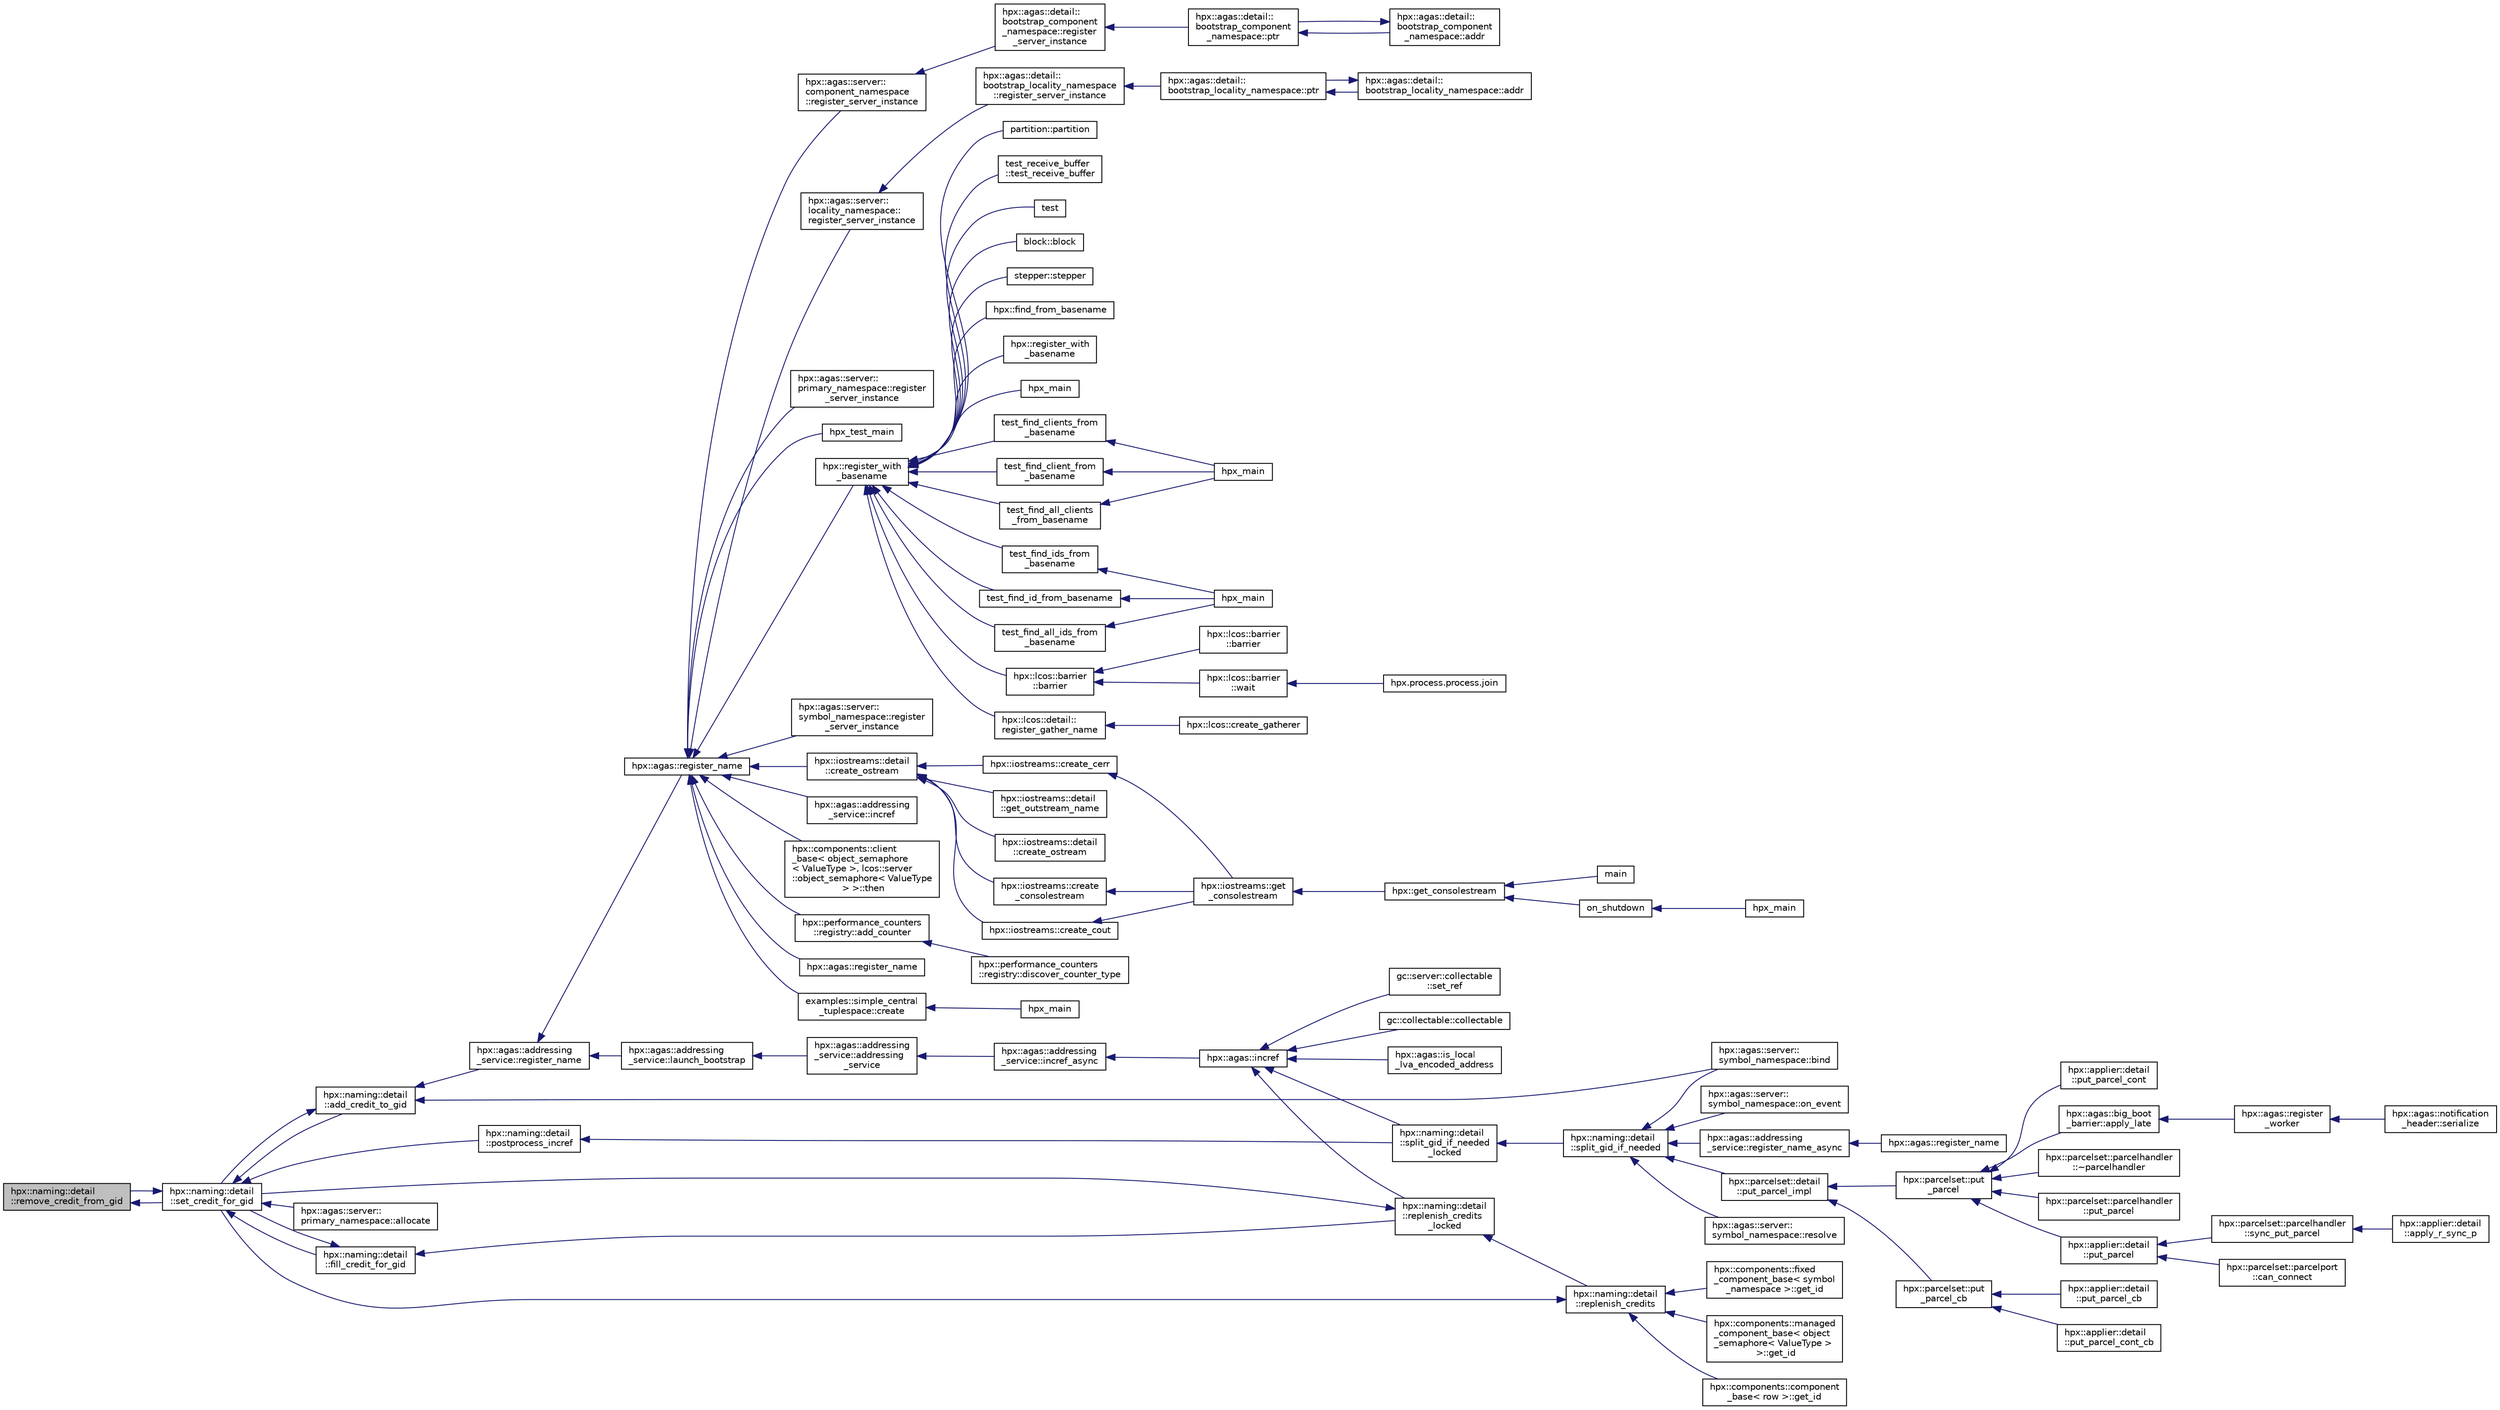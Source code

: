 digraph "hpx::naming::detail::remove_credit_from_gid"
{
  edge [fontname="Helvetica",fontsize="10",labelfontname="Helvetica",labelfontsize="10"];
  node [fontname="Helvetica",fontsize="10",shape=record];
  rankdir="LR";
  Node2459 [label="hpx::naming::detail\l::remove_credit_from_gid",height=0.2,width=0.4,color="black", fillcolor="grey75", style="filled", fontcolor="black"];
  Node2459 -> Node2460 [dir="back",color="midnightblue",fontsize="10",style="solid",fontname="Helvetica"];
  Node2460 [label="hpx::naming::detail\l::set_credit_for_gid",height=0.2,width=0.4,color="black", fillcolor="white", style="filled",URL="$d5/d18/namespacehpx_1_1naming_1_1detail.html#a87703193ff814a4e1c912e98e655ec51"];
  Node2460 -> Node2461 [dir="back",color="midnightblue",fontsize="10",style="solid",fontname="Helvetica"];
  Node2461 [label="hpx::naming::detail\l::postprocess_incref",height=0.2,width=0.4,color="black", fillcolor="white", style="filled",URL="$d5/d18/namespacehpx_1_1naming_1_1detail.html#a9d2708b2b1a4087d64195137b077ef1d"];
  Node2461 -> Node2462 [dir="back",color="midnightblue",fontsize="10",style="solid",fontname="Helvetica"];
  Node2462 [label="hpx::naming::detail\l::split_gid_if_needed\l_locked",height=0.2,width=0.4,color="black", fillcolor="white", style="filled",URL="$d5/d18/namespacehpx_1_1naming_1_1detail.html#a8a41d874bb719f702a76d483293d9d56"];
  Node2462 -> Node2463 [dir="back",color="midnightblue",fontsize="10",style="solid",fontname="Helvetica"];
  Node2463 [label="hpx::naming::detail\l::split_gid_if_needed",height=0.2,width=0.4,color="black", fillcolor="white", style="filled",URL="$d5/d18/namespacehpx_1_1naming_1_1detail.html#a106949fcb9087fb6bdca67d048d6568f"];
  Node2463 -> Node2464 [dir="back",color="midnightblue",fontsize="10",style="solid",fontname="Helvetica"];
  Node2464 [label="hpx::agas::addressing\l_service::register_name_async",height=0.2,width=0.4,color="black", fillcolor="white", style="filled",URL="$db/d58/structhpx_1_1agas_1_1addressing__service.html#adfd0ce835927a3c0396b6fc9e9fbb3cf"];
  Node2464 -> Node2465 [dir="back",color="midnightblue",fontsize="10",style="solid",fontname="Helvetica"];
  Node2465 [label="hpx::agas::register_name",height=0.2,width=0.4,color="black", fillcolor="white", style="filled",URL="$dc/d54/namespacehpx_1_1agas.html#adc43905ef74ad9948375f3948b64fc2f"];
  Node2463 -> Node2466 [dir="back",color="midnightblue",fontsize="10",style="solid",fontname="Helvetica"];
  Node2466 [label="hpx::parcelset::detail\l::put_parcel_impl",height=0.2,width=0.4,color="black", fillcolor="white", style="filled",URL="$dc/d4e/namespacehpx_1_1parcelset_1_1detail.html#a0dfe29365976960c7f5db6388e8ce603"];
  Node2466 -> Node2467 [dir="back",color="midnightblue",fontsize="10",style="solid",fontname="Helvetica"];
  Node2467 [label="hpx::parcelset::put\l_parcel",height=0.2,width=0.4,color="black", fillcolor="white", style="filled",URL="$d4/d41/namespacehpx_1_1parcelset.html#a53a9f5c6cf260dc8d06d194c96182b65"];
  Node2467 -> Node2468 [dir="back",color="midnightblue",fontsize="10",style="solid",fontname="Helvetica"];
  Node2468 [label="hpx::applier::detail\l::put_parcel",height=0.2,width=0.4,color="black", fillcolor="white", style="filled",URL="$d1/d2a/namespacehpx_1_1applier_1_1detail.html#a4d568b8071bb894a09fabfba232c2663"];
  Node2468 -> Node2469 [dir="back",color="midnightblue",fontsize="10",style="solid",fontname="Helvetica"];
  Node2469 [label="hpx::parcelset::parcelhandler\l::sync_put_parcel",height=0.2,width=0.4,color="black", fillcolor="white", style="filled",URL="$d4/d2f/classhpx_1_1parcelset_1_1parcelhandler.html#ad478f8b244ec822fcbcb84aa67b17497"];
  Node2469 -> Node2470 [dir="back",color="midnightblue",fontsize="10",style="solid",fontname="Helvetica"];
  Node2470 [label="hpx::applier::detail\l::apply_r_sync_p",height=0.2,width=0.4,color="black", fillcolor="white", style="filled",URL="$d1/d2a/namespacehpx_1_1applier_1_1detail.html#ab69485311adeb590afa621a4b4be595d"];
  Node2468 -> Node2471 [dir="back",color="midnightblue",fontsize="10",style="solid",fontname="Helvetica"];
  Node2471 [label="hpx::parcelset::parcelport\l::can_connect",height=0.2,width=0.4,color="black", fillcolor="white", style="filled",URL="$d9/d67/classhpx_1_1parcelset_1_1parcelport.html#a68bd6750625124e4de6309e74283a767"];
  Node2467 -> Node2472 [dir="back",color="midnightblue",fontsize="10",style="solid",fontname="Helvetica"];
  Node2472 [label="hpx::applier::detail\l::put_parcel_cont",height=0.2,width=0.4,color="black", fillcolor="white", style="filled",URL="$d1/d2a/namespacehpx_1_1applier_1_1detail.html#aa5119ce6a8f642d2bacf23dc42ade0f9"];
  Node2467 -> Node2473 [dir="back",color="midnightblue",fontsize="10",style="solid",fontname="Helvetica"];
  Node2473 [label="hpx::agas::big_boot\l_barrier::apply_late",height=0.2,width=0.4,color="black", fillcolor="white", style="filled",URL="$d8/db6/structhpx_1_1agas_1_1big__boot__barrier.html#a9148a04a25bea5a37d77b3ff20e1ebfb"];
  Node2473 -> Node2474 [dir="back",color="midnightblue",fontsize="10",style="solid",fontname="Helvetica"];
  Node2474 [label="hpx::agas::register\l_worker",height=0.2,width=0.4,color="black", fillcolor="white", style="filled",URL="$dc/d54/namespacehpx_1_1agas.html#a3c98dc053a97fca0f3f3b5719d9f8336"];
  Node2474 -> Node2475 [dir="back",color="midnightblue",fontsize="10",style="solid",fontname="Helvetica"];
  Node2475 [label="hpx::agas::notification\l_header::serialize",height=0.2,width=0.4,color="black", fillcolor="white", style="filled",URL="$de/dae/structhpx_1_1agas_1_1notification__header.html#aa028cf0e80baf9259523c340c4568634"];
  Node2467 -> Node2476 [dir="back",color="midnightblue",fontsize="10",style="solid",fontname="Helvetica"];
  Node2476 [label="hpx::parcelset::parcelhandler\l::~parcelhandler",height=0.2,width=0.4,color="black", fillcolor="white", style="filled",URL="$d4/d2f/classhpx_1_1parcelset_1_1parcelhandler.html#a938c1c4259b1be845dc0197465969a17"];
  Node2467 -> Node2477 [dir="back",color="midnightblue",fontsize="10",style="solid",fontname="Helvetica"];
  Node2477 [label="hpx::parcelset::parcelhandler\l::put_parcel",height=0.2,width=0.4,color="black", fillcolor="white", style="filled",URL="$d4/d2f/classhpx_1_1parcelset_1_1parcelhandler.html#aad45344f98c3f15456325c7270ae5ade"];
  Node2466 -> Node2478 [dir="back",color="midnightblue",fontsize="10",style="solid",fontname="Helvetica"];
  Node2478 [label="hpx::parcelset::put\l_parcel_cb",height=0.2,width=0.4,color="black", fillcolor="white", style="filled",URL="$d4/d41/namespacehpx_1_1parcelset.html#a44a60f48094a44cbb7f52b7807dc56ff"];
  Node2478 -> Node2479 [dir="back",color="midnightblue",fontsize="10",style="solid",fontname="Helvetica"];
  Node2479 [label="hpx::applier::detail\l::put_parcel_cb",height=0.2,width=0.4,color="black", fillcolor="white", style="filled",URL="$d1/d2a/namespacehpx_1_1applier_1_1detail.html#a96b7471f7a59fa4d3d298e562507c339"];
  Node2478 -> Node2480 [dir="back",color="midnightblue",fontsize="10",style="solid",fontname="Helvetica"];
  Node2480 [label="hpx::applier::detail\l::put_parcel_cont_cb",height=0.2,width=0.4,color="black", fillcolor="white", style="filled",URL="$d1/d2a/namespacehpx_1_1applier_1_1detail.html#acb5d7569cd53998c51e4b48f09d62e83"];
  Node2463 -> Node2481 [dir="back",color="midnightblue",fontsize="10",style="solid",fontname="Helvetica"];
  Node2481 [label="hpx::agas::server::\lsymbol_namespace::bind",height=0.2,width=0.4,color="black", fillcolor="white", style="filled",URL="$dc/da6/structhpx_1_1agas_1_1server_1_1symbol__namespace.html#a229ead0876ac8c5754793a2ca68de559"];
  Node2463 -> Node2482 [dir="back",color="midnightblue",fontsize="10",style="solid",fontname="Helvetica"];
  Node2482 [label="hpx::agas::server::\lsymbol_namespace::resolve",height=0.2,width=0.4,color="black", fillcolor="white", style="filled",URL="$dc/da6/structhpx_1_1agas_1_1server_1_1symbol__namespace.html#aec3fc24e40dc96142eb77537945e92d5"];
  Node2463 -> Node2483 [dir="back",color="midnightblue",fontsize="10",style="solid",fontname="Helvetica"];
  Node2483 [label="hpx::agas::server::\lsymbol_namespace::on_event",height=0.2,width=0.4,color="black", fillcolor="white", style="filled",URL="$dc/da6/structhpx_1_1agas_1_1server_1_1symbol__namespace.html#abbfcf18e8d40612e4fa618a39a2fc492"];
  Node2460 -> Node2484 [dir="back",color="midnightblue",fontsize="10",style="solid",fontname="Helvetica"];
  Node2484 [label="hpx::naming::detail\l::add_credit_to_gid",height=0.2,width=0.4,color="black", fillcolor="white", style="filled",URL="$d5/d18/namespacehpx_1_1naming_1_1detail.html#ab13848a91587535a393be4def980e832"];
  Node2484 -> Node2485 [dir="back",color="midnightblue",fontsize="10",style="solid",fontname="Helvetica"];
  Node2485 [label="hpx::agas::addressing\l_service::register_name",height=0.2,width=0.4,color="black", fillcolor="white", style="filled",URL="$db/d58/structhpx_1_1agas_1_1addressing__service.html#a5929d7fd681a5ed692bfbeaa503fc32d",tooltip="Register a global name with a global address (id) "];
  Node2485 -> Node2486 [dir="back",color="midnightblue",fontsize="10",style="solid",fontname="Helvetica"];
  Node2486 [label="hpx::agas::addressing\l_service::launch_bootstrap",height=0.2,width=0.4,color="black", fillcolor="white", style="filled",URL="$db/d58/structhpx_1_1agas_1_1addressing__service.html#a664380be3597d3ca31677b2ae5800e76"];
  Node2486 -> Node2487 [dir="back",color="midnightblue",fontsize="10",style="solid",fontname="Helvetica"];
  Node2487 [label="hpx::agas::addressing\l_service::addressing\l_service",height=0.2,width=0.4,color="black", fillcolor="white", style="filled",URL="$db/d58/structhpx_1_1agas_1_1addressing__service.html#a4cd885b12c530009f44f7372c197d54f"];
  Node2487 -> Node2488 [dir="back",color="midnightblue",fontsize="10",style="solid",fontname="Helvetica"];
  Node2488 [label="hpx::agas::addressing\l_service::incref_async",height=0.2,width=0.4,color="black", fillcolor="white", style="filled",URL="$db/d58/structhpx_1_1agas_1_1addressing__service.html#adae9df2634cf648f129f203c3678c1c1",tooltip="Increment the global reference count for the given id. "];
  Node2488 -> Node2489 [dir="back",color="midnightblue",fontsize="10",style="solid",fontname="Helvetica"];
  Node2489 [label="hpx::agas::incref",height=0.2,width=0.4,color="black", fillcolor="white", style="filled",URL="$dc/d54/namespacehpx_1_1agas.html#aad81d2ea721c1a5692e243ef07bf164f"];
  Node2489 -> Node2490 [dir="back",color="midnightblue",fontsize="10",style="solid",fontname="Helvetica"];
  Node2490 [label="hpx::agas::is_local\l_lva_encoded_address",height=0.2,width=0.4,color="black", fillcolor="white", style="filled",URL="$dc/d54/namespacehpx_1_1agas.html#abb5e5584ed3b536ace8e3f58415e24c2"];
  Node2489 -> Node2491 [dir="back",color="midnightblue",fontsize="10",style="solid",fontname="Helvetica"];
  Node2491 [label="gc::server::collectable\l::set_ref",height=0.2,width=0.4,color="black", fillcolor="white", style="filled",URL="$da/d76/structgc_1_1server_1_1collectable.html#a8e123e39f5a85da593dc15b5f872748d"];
  Node2489 -> Node2492 [dir="back",color="midnightblue",fontsize="10",style="solid",fontname="Helvetica"];
  Node2492 [label="gc::collectable::collectable",height=0.2,width=0.4,color="black", fillcolor="white", style="filled",URL="$da/d23/structgc_1_1collectable.html#a9ac791be34891330ff8192ac2ef68c7c"];
  Node2489 -> Node2462 [dir="back",color="midnightblue",fontsize="10",style="solid",fontname="Helvetica"];
  Node2489 -> Node2493 [dir="back",color="midnightblue",fontsize="10",style="solid",fontname="Helvetica"];
  Node2493 [label="hpx::naming::detail\l::replenish_credits\l_locked",height=0.2,width=0.4,color="black", fillcolor="white", style="filled",URL="$d5/d18/namespacehpx_1_1naming_1_1detail.html#a011ed4fa9a2f4d4319adc54943fa03d6"];
  Node2493 -> Node2494 [dir="back",color="midnightblue",fontsize="10",style="solid",fontname="Helvetica"];
  Node2494 [label="hpx::naming::detail\l::replenish_credits",height=0.2,width=0.4,color="black", fillcolor="white", style="filled",URL="$d5/d18/namespacehpx_1_1naming_1_1detail.html#aab806d937bd01894af129d3d3cbb22f4"];
  Node2494 -> Node2495 [dir="back",color="midnightblue",fontsize="10",style="solid",fontname="Helvetica"];
  Node2495 [label="hpx::components::component\l_base\< row \>::get_id",height=0.2,width=0.4,color="black", fillcolor="white", style="filled",URL="$d2/de6/classhpx_1_1components_1_1component__base.html#a4c8fd93514039bdf01c48d66d82b19cd"];
  Node2494 -> Node2496 [dir="back",color="midnightblue",fontsize="10",style="solid",fontname="Helvetica"];
  Node2496 [label="hpx::components::fixed\l_component_base\< symbol\l_namespace \>::get_id",height=0.2,width=0.4,color="black", fillcolor="white", style="filled",URL="$df/dfd/classhpx_1_1components_1_1fixed__component__base.html#a3066d2c2779a65cd20ce98b87e4dd4c2"];
  Node2494 -> Node2497 [dir="back",color="midnightblue",fontsize="10",style="solid",fontname="Helvetica"];
  Node2497 [label="hpx::components::managed\l_component_base\< object\l_semaphore\< ValueType \>\l \>::get_id",height=0.2,width=0.4,color="black", fillcolor="white", style="filled",URL="$d1/d7b/classhpx_1_1components_1_1managed__component__base.html#ac026850ad861e1da5393943cf5751708"];
  Node2494 -> Node2460 [dir="back",color="midnightblue",fontsize="10",style="solid",fontname="Helvetica"];
  Node2493 -> Node2460 [dir="back",color="midnightblue",fontsize="10",style="solid",fontname="Helvetica"];
  Node2485 -> Node2498 [dir="back",color="midnightblue",fontsize="10",style="solid",fontname="Helvetica"];
  Node2498 [label="hpx::agas::register_name",height=0.2,width=0.4,color="black", fillcolor="white", style="filled",URL="$dc/d54/namespacehpx_1_1agas.html#a3812793adbf5e7d8c6b468595ac0823f"];
  Node2498 -> Node2499 [dir="back",color="midnightblue",fontsize="10",style="solid",fontname="Helvetica"];
  Node2499 [label="hpx::register_with\l_basename",height=0.2,width=0.4,color="black", fillcolor="white", style="filled",URL="$d8/d83/namespacehpx.html#acf88178dc8c98cb0d7396325b3ccffdd",tooltip="Register the given id using the given base name. "];
  Node2499 -> Node2500 [dir="back",color="midnightblue",fontsize="10",style="solid",fontname="Helvetica"];
  Node2500 [label="stepper::stepper",height=0.2,width=0.4,color="black", fillcolor="white", style="filled",URL="$d0/da6/structstepper.html#a3d3b661e2502d80c80775c190f5585e2"];
  Node2499 -> Node2501 [dir="back",color="midnightblue",fontsize="10",style="solid",fontname="Helvetica"];
  Node2501 [label="hpx::lcos::barrier\l::barrier",height=0.2,width=0.4,color="black", fillcolor="white", style="filled",URL="$d9/dab/classhpx_1_1lcos_1_1barrier.html#ae8e5bad1b2828970404b5d280137d579"];
  Node2501 -> Node2502 [dir="back",color="midnightblue",fontsize="10",style="solid",fontname="Helvetica"];
  Node2502 [label="hpx::lcos::barrier\l::barrier",height=0.2,width=0.4,color="black", fillcolor="white", style="filled",URL="$d9/dab/classhpx_1_1lcos_1_1barrier.html#a8a9fc05508fad7cd1d8014bee0e1d221"];
  Node2501 -> Node2503 [dir="back",color="midnightblue",fontsize="10",style="solid",fontname="Helvetica"];
  Node2503 [label="hpx::lcos::barrier\l::wait",height=0.2,width=0.4,color="black", fillcolor="white", style="filled",URL="$d9/dab/classhpx_1_1lcos_1_1barrier.html#a1fcac5ce49dd1b9800affc8c8b84e4c9"];
  Node2503 -> Node2504 [dir="back",color="midnightblue",fontsize="10",style="solid",fontname="Helvetica"];
  Node2504 [label="hpx.process.process.join",height=0.2,width=0.4,color="black", fillcolor="white", style="filled",URL="$d3/d41/classhpx_1_1process_1_1process.html#acc7ec4687f3bf5ae121ef7b494d991d8"];
  Node2499 -> Node2505 [dir="back",color="midnightblue",fontsize="10",style="solid",fontname="Helvetica"];
  Node2505 [label="hpx::find_from_basename",height=0.2,width=0.4,color="black", fillcolor="white", style="filled",URL="$d8/d83/namespacehpx.html#a02d4c4317d9d663b22c2e47aab0b56df",tooltip="Return registered id from the given base name and sequence number. "];
  Node2499 -> Node2506 [dir="back",color="midnightblue",fontsize="10",style="solid",fontname="Helvetica"];
  Node2506 [label="hpx::register_with\l_basename",height=0.2,width=0.4,color="black", fillcolor="white", style="filled",URL="$d8/d83/namespacehpx.html#a09a6c6ffc84d21df225c3f5730de31d0"];
  Node2499 -> Node2507 [dir="back",color="midnightblue",fontsize="10",style="solid",fontname="Helvetica"];
  Node2507 [label="hpx_main",height=0.2,width=0.4,color="black", fillcolor="white", style="filled",URL="$db/d8d/duplicate__id__registration__1596_8cpp.html#aefd26dd818037509b2241068d57e3e1d"];
  Node2499 -> Node2508 [dir="back",color="midnightblue",fontsize="10",style="solid",fontname="Helvetica"];
  Node2508 [label="test_find_all_clients\l_from_basename",height=0.2,width=0.4,color="black", fillcolor="white", style="filled",URL="$dc/d15/find__clients__from__prefix_8cpp.html#aa57a9747db04f3feb78e2e423232d1f9"];
  Node2508 -> Node2509 [dir="back",color="midnightblue",fontsize="10",style="solid",fontname="Helvetica"];
  Node2509 [label="hpx_main",height=0.2,width=0.4,color="black", fillcolor="white", style="filled",URL="$dc/d15/find__clients__from__prefix_8cpp.html#aefd26dd818037509b2241068d57e3e1d"];
  Node2499 -> Node2510 [dir="back",color="midnightblue",fontsize="10",style="solid",fontname="Helvetica"];
  Node2510 [label="test_find_clients_from\l_basename",height=0.2,width=0.4,color="black", fillcolor="white", style="filled",URL="$dc/d15/find__clients__from__prefix_8cpp.html#a6fef840f56014443521cc99c2d9d781c"];
  Node2510 -> Node2509 [dir="back",color="midnightblue",fontsize="10",style="solid",fontname="Helvetica"];
  Node2499 -> Node2511 [dir="back",color="midnightblue",fontsize="10",style="solid",fontname="Helvetica"];
  Node2511 [label="test_find_client_from\l_basename",height=0.2,width=0.4,color="black", fillcolor="white", style="filled",URL="$dc/d15/find__clients__from__prefix_8cpp.html#a61a7f45bc9dd018d57ea2230824dab25"];
  Node2511 -> Node2509 [dir="back",color="midnightblue",fontsize="10",style="solid",fontname="Helvetica"];
  Node2499 -> Node2512 [dir="back",color="midnightblue",fontsize="10",style="solid",fontname="Helvetica"];
  Node2512 [label="test_find_all_ids_from\l_basename",height=0.2,width=0.4,color="black", fillcolor="white", style="filled",URL="$dc/df3/find__ids__from__prefix_8cpp.html#a369302d85871c563e109f575d4c3d29c"];
  Node2512 -> Node2513 [dir="back",color="midnightblue",fontsize="10",style="solid",fontname="Helvetica"];
  Node2513 [label="hpx_main",height=0.2,width=0.4,color="black", fillcolor="white", style="filled",URL="$dc/df3/find__ids__from__prefix_8cpp.html#aefd26dd818037509b2241068d57e3e1d"];
  Node2499 -> Node2514 [dir="back",color="midnightblue",fontsize="10",style="solid",fontname="Helvetica"];
  Node2514 [label="test_find_ids_from\l_basename",height=0.2,width=0.4,color="black", fillcolor="white", style="filled",URL="$dc/df3/find__ids__from__prefix_8cpp.html#a4526a7a41c258e2aedcdabd4ece4f4ba"];
  Node2514 -> Node2513 [dir="back",color="midnightblue",fontsize="10",style="solid",fontname="Helvetica"];
  Node2499 -> Node2515 [dir="back",color="midnightblue",fontsize="10",style="solid",fontname="Helvetica"];
  Node2515 [label="test_find_id_from_basename",height=0.2,width=0.4,color="black", fillcolor="white", style="filled",URL="$dc/df3/find__ids__from__prefix_8cpp.html#a35b932e250f78d774db87c971e42adce"];
  Node2515 -> Node2513 [dir="back",color="midnightblue",fontsize="10",style="solid",fontname="Helvetica"];
  Node2499 -> Node2516 [dir="back",color="midnightblue",fontsize="10",style="solid",fontname="Helvetica"];
  Node2516 [label="hpx::lcos::detail::\lregister_gather_name",height=0.2,width=0.4,color="black", fillcolor="white", style="filled",URL="$d4/d6c/namespacehpx_1_1lcos_1_1detail.html#afb3d3eafe04150308d004869a96242b3"];
  Node2516 -> Node2517 [dir="back",color="midnightblue",fontsize="10",style="solid",fontname="Helvetica"];
  Node2517 [label="hpx::lcos::create_gatherer",height=0.2,width=0.4,color="black", fillcolor="white", style="filled",URL="$d2/dc9/namespacehpx_1_1lcos.html#aaa3e2a825ca566eee4e3c0cfc19b5dc3"];
  Node2499 -> Node2518 [dir="back",color="midnightblue",fontsize="10",style="solid",fontname="Helvetica"];
  Node2518 [label="partition::partition",height=0.2,width=0.4,color="black", fillcolor="white", style="filled",URL="$d3/d98/structpartition.html#a949115c70a8ed7802ec756677063507b"];
  Node2499 -> Node2519 [dir="back",color="midnightblue",fontsize="10",style="solid",fontname="Helvetica"];
  Node2519 [label="test_receive_buffer\l::test_receive_buffer",height=0.2,width=0.4,color="black", fillcolor="white", style="filled",URL="$d1/d2e/structtest__receive__buffer.html#a501e8703c3a9d33b23c67cc3782a3052"];
  Node2499 -> Node2520 [dir="back",color="midnightblue",fontsize="10",style="solid",fontname="Helvetica"];
  Node2520 [label="test",height=0.2,width=0.4,color="black", fillcolor="white", style="filled",URL="$db/d95/register__with__basename__1804_8cpp.html#ae1a3968e7947464bee7714f6d43b7002"];
  Node2499 -> Node2521 [dir="back",color="midnightblue",fontsize="10",style="solid",fontname="Helvetica"];
  Node2521 [label="block::block",height=0.2,width=0.4,color="black", fillcolor="white", style="filled",URL="$d1/d7f/structblock.html#ad2fe04030b850ffa3f213c85f848c0c9"];
  Node2498 -> Node2522 [dir="back",color="midnightblue",fontsize="10",style="solid",fontname="Helvetica"];
  Node2522 [label="hpx::agas::addressing\l_service::incref",height=0.2,width=0.4,color="black", fillcolor="white", style="filled",URL="$db/d58/structhpx_1_1agas_1_1addressing__service.html#a77add8ef493b3ff577876bbbde8b2ead"];
  Node2498 -> Node2523 [dir="back",color="midnightblue",fontsize="10",style="solid",fontname="Helvetica"];
  Node2523 [label="hpx::components::client\l_base\< object_semaphore\l\< ValueType \>, lcos::server\l::object_semaphore\< ValueType\l \> \>::then",height=0.2,width=0.4,color="black", fillcolor="white", style="filled",URL="$d9/dad/classhpx_1_1components_1_1client__base.html#a195e205b5917c50455e9eab169045a2f"];
  Node2498 -> Node2524 [dir="back",color="midnightblue",fontsize="10",style="solid",fontname="Helvetica"];
  Node2524 [label="hpx::agas::server::\lcomponent_namespace\l::register_server_instance",height=0.2,width=0.4,color="black", fillcolor="white", style="filled",URL="$d4/dc8/structhpx_1_1agas_1_1server_1_1component__namespace.html#aa114cf679cc56f70c05ab18aff971ecb"];
  Node2524 -> Node2525 [dir="back",color="midnightblue",fontsize="10",style="solid",fontname="Helvetica"];
  Node2525 [label="hpx::agas::detail::\lbootstrap_component\l_namespace::register\l_server_instance",height=0.2,width=0.4,color="black", fillcolor="white", style="filled",URL="$d4/db7/structhpx_1_1agas_1_1detail_1_1bootstrap__component__namespace.html#abbc31dcbeb87361092d40afcfbd456b8"];
  Node2525 -> Node2526 [dir="back",color="midnightblue",fontsize="10",style="solid",fontname="Helvetica"];
  Node2526 [label="hpx::agas::detail::\lbootstrap_component\l_namespace::ptr",height=0.2,width=0.4,color="black", fillcolor="white", style="filled",URL="$d4/db7/structhpx_1_1agas_1_1detail_1_1bootstrap__component__namespace.html#a2ddc1b51e40d6b5c32f7eeba52a7527d"];
  Node2526 -> Node2527 [dir="back",color="midnightblue",fontsize="10",style="solid",fontname="Helvetica"];
  Node2527 [label="hpx::agas::detail::\lbootstrap_component\l_namespace::addr",height=0.2,width=0.4,color="black", fillcolor="white", style="filled",URL="$d4/db7/structhpx_1_1agas_1_1detail_1_1bootstrap__component__namespace.html#a4947343cef580d3a72f9fcb6803a54b1"];
  Node2527 -> Node2526 [dir="back",color="midnightblue",fontsize="10",style="solid",fontname="Helvetica"];
  Node2498 -> Node2528 [dir="back",color="midnightblue",fontsize="10",style="solid",fontname="Helvetica"];
  Node2528 [label="hpx::agas::register_name",height=0.2,width=0.4,color="black", fillcolor="white", style="filled",URL="$dc/d54/namespacehpx_1_1agas.html#a2430195ce3eb5a044693ffff42ac4124"];
  Node2498 -> Node2529 [dir="back",color="midnightblue",fontsize="10",style="solid",fontname="Helvetica"];
  Node2529 [label="hpx::agas::server::\llocality_namespace::\lregister_server_instance",height=0.2,width=0.4,color="black", fillcolor="white", style="filled",URL="$dc/d72/structhpx_1_1agas_1_1server_1_1locality__namespace.html#af1491746c7368e3824c99bc100f18734"];
  Node2529 -> Node2530 [dir="back",color="midnightblue",fontsize="10",style="solid",fontname="Helvetica"];
  Node2530 [label="hpx::agas::detail::\lbootstrap_locality_namespace\l::register_server_instance",height=0.2,width=0.4,color="black", fillcolor="white", style="filled",URL="$d2/d28/structhpx_1_1agas_1_1detail_1_1bootstrap__locality__namespace.html#ae300573bed5ba4de244854736bc93372"];
  Node2530 -> Node2531 [dir="back",color="midnightblue",fontsize="10",style="solid",fontname="Helvetica"];
  Node2531 [label="hpx::agas::detail::\lbootstrap_locality_namespace::ptr",height=0.2,width=0.4,color="black", fillcolor="white", style="filled",URL="$d2/d28/structhpx_1_1agas_1_1detail_1_1bootstrap__locality__namespace.html#a5d4dcef228d9a8e6040f2e404546a7b8"];
  Node2531 -> Node2532 [dir="back",color="midnightblue",fontsize="10",style="solid",fontname="Helvetica"];
  Node2532 [label="hpx::agas::detail::\lbootstrap_locality_namespace::addr",height=0.2,width=0.4,color="black", fillcolor="white", style="filled",URL="$d2/d28/structhpx_1_1agas_1_1detail_1_1bootstrap__locality__namespace.html#a6a5b1a39f25283d49aae9a42b5c4388a"];
  Node2532 -> Node2531 [dir="back",color="midnightblue",fontsize="10",style="solid",fontname="Helvetica"];
  Node2498 -> Node2533 [dir="back",color="midnightblue",fontsize="10",style="solid",fontname="Helvetica"];
  Node2533 [label="hpx::agas::server::\lprimary_namespace::register\l_server_instance",height=0.2,width=0.4,color="black", fillcolor="white", style="filled",URL="$d7/d3a/structhpx_1_1agas_1_1server_1_1primary__namespace.html#a8d3a53331e87a1a6a16a53a0f5c5d759"];
  Node2498 -> Node2534 [dir="back",color="midnightblue",fontsize="10",style="solid",fontname="Helvetica"];
  Node2534 [label="hpx_test_main",height=0.2,width=0.4,color="black", fillcolor="white", style="filled",URL="$d9/deb/refcnted__symbol__to__local__object_8cpp.html#a9a1c75cfa4bc8637fb9e22dfdca0891a"];
  Node2498 -> Node2535 [dir="back",color="midnightblue",fontsize="10",style="solid",fontname="Helvetica"];
  Node2535 [label="hpx::performance_counters\l::registry::add_counter",height=0.2,width=0.4,color="black", fillcolor="white", style="filled",URL="$d2/d02/classhpx_1_1performance__counters_1_1registry.html#a161780fff85c669515be3253f0e29fa5",tooltip="Add an existing performance counter instance to the registry. "];
  Node2535 -> Node2536 [dir="back",color="midnightblue",fontsize="10",style="solid",fontname="Helvetica"];
  Node2536 [label="hpx::performance_counters\l::registry::discover_counter_type",height=0.2,width=0.4,color="black", fillcolor="white", style="filled",URL="$d2/d02/classhpx_1_1performance__counters_1_1registry.html#af060ad9ba59fefe302c89bd8e80227d9"];
  Node2498 -> Node2537 [dir="back",color="midnightblue",fontsize="10",style="solid",fontname="Helvetica"];
  Node2537 [label="examples::simple_central\l_tuplespace::create",height=0.2,width=0.4,color="black", fillcolor="white", style="filled",URL="$d5/d1b/classexamples_1_1simple__central__tuplespace.html#a56c807f1fdd13e282e0ab8f45fdcf0b7"];
  Node2537 -> Node2538 [dir="back",color="midnightblue",fontsize="10",style="solid",fontname="Helvetica"];
  Node2538 [label="hpx_main",height=0.2,width=0.4,color="black", fillcolor="white", style="filled",URL="$d1/d7b/simple__central__tuplespace__client_8cpp.html#aefd26dd818037509b2241068d57e3e1d"];
  Node2498 -> Node2539 [dir="back",color="midnightblue",fontsize="10",style="solid",fontname="Helvetica"];
  Node2539 [label="hpx::iostreams::detail\l::create_ostream",height=0.2,width=0.4,color="black", fillcolor="white", style="filled",URL="$de/d26/namespacehpx_1_1iostreams_1_1detail.html#a2532c6c409d765cc96f0f062dd1807ea"];
  Node2539 -> Node2540 [dir="back",color="midnightblue",fontsize="10",style="solid",fontname="Helvetica"];
  Node2540 [label="hpx::iostreams::detail\l::get_outstream_name",height=0.2,width=0.4,color="black", fillcolor="white", style="filled",URL="$de/d26/namespacehpx_1_1iostreams_1_1detail.html#a4e5f42733aacfd1b6f845141cc8bd755"];
  Node2539 -> Node2541 [dir="back",color="midnightblue",fontsize="10",style="solid",fontname="Helvetica"];
  Node2541 [label="hpx::iostreams::detail\l::create_ostream",height=0.2,width=0.4,color="black", fillcolor="white", style="filled",URL="$de/d26/namespacehpx_1_1iostreams_1_1detail.html#a6a1ed0a7709d7cba5b0feb9d3752fb31"];
  Node2539 -> Node2542 [dir="back",color="midnightblue",fontsize="10",style="solid",fontname="Helvetica"];
  Node2542 [label="hpx::iostreams::create_cout",height=0.2,width=0.4,color="black", fillcolor="white", style="filled",URL="$dd/d1d/namespacehpx_1_1iostreams.html#a9a178fadf70f9b3c6f74274409a7bc69"];
  Node2542 -> Node2543 [dir="back",color="midnightblue",fontsize="10",style="solid",fontname="Helvetica"];
  Node2543 [label="hpx::iostreams::get\l_consolestream",height=0.2,width=0.4,color="black", fillcolor="white", style="filled",URL="$dd/d1d/namespacehpx_1_1iostreams.html#ac4a2ed792a4f5bdcb286ba83f5cd261d"];
  Node2543 -> Node2544 [dir="back",color="midnightblue",fontsize="10",style="solid",fontname="Helvetica"];
  Node2544 [label="hpx::get_consolestream",height=0.2,width=0.4,color="black", fillcolor="white", style="filled",URL="$d8/d83/namespacehpx.html#af305e0b2731f998440d87c7500187a11"];
  Node2544 -> Node2545 [dir="back",color="midnightblue",fontsize="10",style="solid",fontname="Helvetica"];
  Node2545 [label="main",height=0.2,width=0.4,color="black", fillcolor="white", style="filled",URL="$db/dd0/lost__output__2236_8cpp.html#a3c04138a5bfe5d72780bb7e82a18e627"];
  Node2544 -> Node2546 [dir="back",color="midnightblue",fontsize="10",style="solid",fontname="Helvetica"];
  Node2546 [label="on_shutdown",height=0.2,width=0.4,color="black", fillcolor="white", style="filled",URL="$de/d67/no__output__1173_8cpp.html#ada3655c097ed162539aadedb0de3673b"];
  Node2546 -> Node2547 [dir="back",color="midnightblue",fontsize="10",style="solid",fontname="Helvetica"];
  Node2547 [label="hpx_main",height=0.2,width=0.4,color="black", fillcolor="white", style="filled",URL="$de/d67/no__output__1173_8cpp.html#a4ca51ec94fa82421fc621b58eef7b01c"];
  Node2539 -> Node2548 [dir="back",color="midnightblue",fontsize="10",style="solid",fontname="Helvetica"];
  Node2548 [label="hpx::iostreams::create_cerr",height=0.2,width=0.4,color="black", fillcolor="white", style="filled",URL="$dd/d1d/namespacehpx_1_1iostreams.html#aecf4f2ddc53a24fe917ce7cca0bda378"];
  Node2548 -> Node2543 [dir="back",color="midnightblue",fontsize="10",style="solid",fontname="Helvetica"];
  Node2539 -> Node2549 [dir="back",color="midnightblue",fontsize="10",style="solid",fontname="Helvetica"];
  Node2549 [label="hpx::iostreams::create\l_consolestream",height=0.2,width=0.4,color="black", fillcolor="white", style="filled",URL="$dd/d1d/namespacehpx_1_1iostreams.html#ade2ebf54e04b80ddcf3c31dd0bad5ece"];
  Node2549 -> Node2543 [dir="back",color="midnightblue",fontsize="10",style="solid",fontname="Helvetica"];
  Node2498 -> Node2550 [dir="back",color="midnightblue",fontsize="10",style="solid",fontname="Helvetica"];
  Node2550 [label="hpx::agas::server::\lsymbol_namespace::register\l_server_instance",height=0.2,width=0.4,color="black", fillcolor="white", style="filled",URL="$dc/da6/structhpx_1_1agas_1_1server_1_1symbol__namespace.html#ac7de45f2a45cfccf925b88563f61efb0"];
  Node2484 -> Node2460 [dir="back",color="midnightblue",fontsize="10",style="solid",fontname="Helvetica"];
  Node2484 -> Node2481 [dir="back",color="midnightblue",fontsize="10",style="solid",fontname="Helvetica"];
  Node2460 -> Node2459 [dir="back",color="midnightblue",fontsize="10",style="solid",fontname="Helvetica"];
  Node2460 -> Node2551 [dir="back",color="midnightblue",fontsize="10",style="solid",fontname="Helvetica"];
  Node2551 [label="hpx::naming::detail\l::fill_credit_for_gid",height=0.2,width=0.4,color="black", fillcolor="white", style="filled",URL="$d5/d18/namespacehpx_1_1naming_1_1detail.html#a3ec890e6a5b5c8fbd21b11dfe7e50352"];
  Node2551 -> Node2493 [dir="back",color="midnightblue",fontsize="10",style="solid",fontname="Helvetica"];
  Node2551 -> Node2460 [dir="back",color="midnightblue",fontsize="10",style="solid",fontname="Helvetica"];
  Node2460 -> Node2552 [dir="back",color="midnightblue",fontsize="10",style="solid",fontname="Helvetica"];
  Node2552 [label="hpx::agas::server::\lprimary_namespace::allocate",height=0.2,width=0.4,color="black", fillcolor="white", style="filled",URL="$d7/d3a/structhpx_1_1agas_1_1server_1_1primary__namespace.html#a87560fb730ac846b91fc7287dc4e247b"];
}
